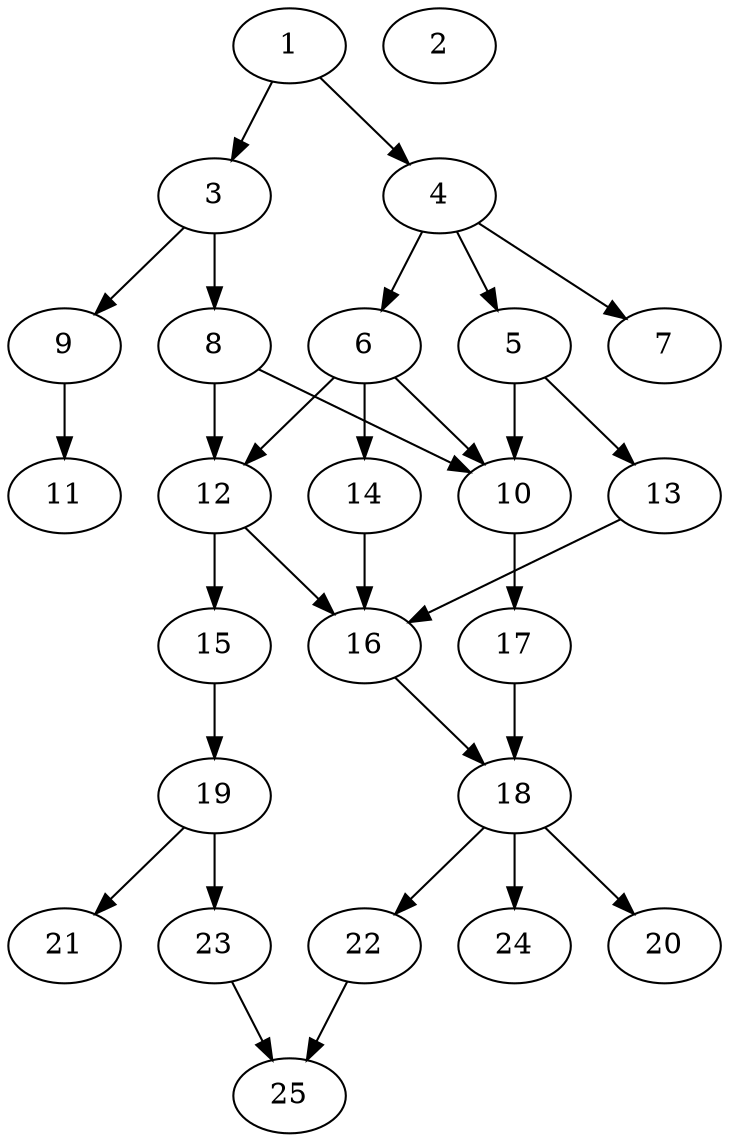// DAG automatically generated by daggen at Thu Oct  3 14:00:39 2019
// ./daggen --dot -n 25 --ccr 0.3 --fat 0.5 --regular 0.5 --density 0.5 --mindata 5242880 --maxdata 52428800 
digraph G {
  1 [size="86592853", alpha="0.09", expect_size="25977856"] 
  1 -> 3 [size ="25977856"]
  1 -> 4 [size ="25977856"]
  2 [size="29897387", alpha="0.07", expect_size="8969216"] 
  3 [size="109506560", alpha="0.03", expect_size="32851968"] 
  3 -> 8 [size ="32851968"]
  3 -> 9 [size ="32851968"]
  4 [size="119197013", alpha="0.17", expect_size="35759104"] 
  4 -> 5 [size ="35759104"]
  4 -> 6 [size ="35759104"]
  4 -> 7 [size ="35759104"]
  5 [size="27374933", alpha="0.11", expect_size="8212480"] 
  5 -> 10 [size ="8212480"]
  5 -> 13 [size ="8212480"]
  6 [size="103860907", alpha="0.12", expect_size="31158272"] 
  6 -> 10 [size ="31158272"]
  6 -> 12 [size ="31158272"]
  6 -> 14 [size ="31158272"]
  7 [size="151449600", alpha="0.06", expect_size="45434880"] 
  8 [size="132809387", alpha="0.09", expect_size="39842816"] 
  8 -> 10 [size ="39842816"]
  8 -> 12 [size ="39842816"]
  9 [size="155770880", alpha="0.05", expect_size="46731264"] 
  9 -> 11 [size ="46731264"]
  10 [size="70901760", alpha="0.04", expect_size="21270528"] 
  10 -> 17 [size ="21270528"]
  11 [size="86227627", alpha="0.09", expect_size="25868288"] 
  12 [size="158143147", alpha="0.20", expect_size="47442944"] 
  12 -> 15 [size ="47442944"]
  12 -> 16 [size ="47442944"]
  13 [size="51981653", alpha="0.14", expect_size="15594496"] 
  13 -> 16 [size ="15594496"]
  14 [size="79363413", alpha="0.18", expect_size="23809024"] 
  14 -> 16 [size ="23809024"]
  15 [size="56787627", alpha="0.09", expect_size="17036288"] 
  15 -> 19 [size ="17036288"]
  16 [size="146565120", alpha="0.07", expect_size="43969536"] 
  16 -> 18 [size ="43969536"]
  17 [size="85275307", alpha="0.04", expect_size="25582592"] 
  17 -> 18 [size ="25582592"]
  18 [size="133550080", alpha="0.03", expect_size="40065024"] 
  18 -> 20 [size ="40065024"]
  18 -> 22 [size ="40065024"]
  18 -> 24 [size ="40065024"]
  19 [size="45407573", alpha="0.18", expect_size="13622272"] 
  19 -> 21 [size ="13622272"]
  19 -> 23 [size ="13622272"]
  20 [size="88231253", alpha="0.18", expect_size="26469376"] 
  21 [size="117186560", alpha="0.06", expect_size="35155968"] 
  22 [size="28610560", alpha="0.16", expect_size="8583168"] 
  22 -> 25 [size ="8583168"]
  23 [size="25702400", alpha="0.17", expect_size="7710720"] 
  23 -> 25 [size ="7710720"]
  24 [size="133594453", alpha="0.12", expect_size="40078336"] 
  25 [size="116002133", alpha="0.07", expect_size="34800640"] 
}
